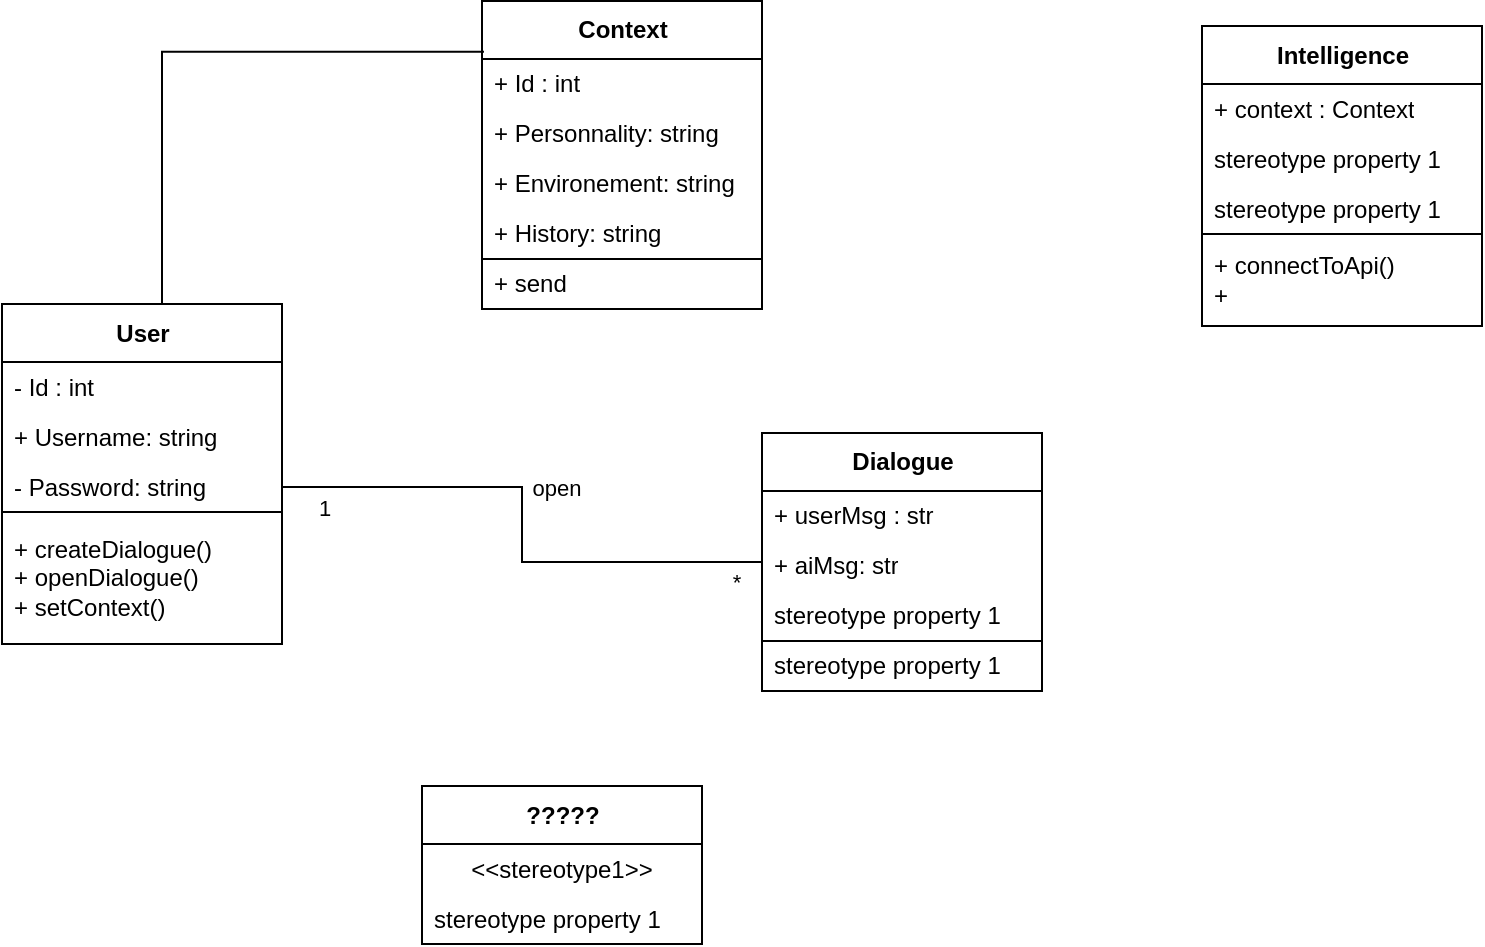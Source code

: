 <mxfile version="20.8.5" type="github">
  <diagram id="luw1hzS2F9wowjt7u07G" name="Page-1">
    <mxGraphModel dx="1400" dy="644" grid="1" gridSize="10" guides="1" tooltips="1" connect="1" arrows="1" fold="1" page="1" pageScale="1" pageWidth="827" pageHeight="1169" math="0" shadow="0">
      <root>
        <mxCell id="0" />
        <mxCell id="1" parent="0" />
        <mxCell id="pxwwKQ32Q-yHa2vPdprm-1" value="Context" style="swimlane;fontStyle=1;align=center;verticalAlign=middle;childLayout=stackLayout;horizontal=1;startSize=29;horizontalStack=0;resizeParent=1;resizeParentMax=0;resizeLast=0;collapsible=0;marginBottom=0;html=1;" vertex="1" parent="1">
          <mxGeometry x="280" y="17.5" width="140" height="154" as="geometry" />
        </mxCell>
        <mxCell id="pxwwKQ32Q-yHa2vPdprm-16" value="+ Id : int" style="text;html=1;strokeColor=none;fillColor=none;align=left;verticalAlign=middle;spacingLeft=4;spacingRight=4;overflow=hidden;rotatable=0;points=[[0,0.5],[1,0.5]];portConstraint=eastwest;" vertex="1" parent="pxwwKQ32Q-yHa2vPdprm-1">
          <mxGeometry y="29" width="140" height="25" as="geometry" />
        </mxCell>
        <mxCell id="pxwwKQ32Q-yHa2vPdprm-23" value="+ Personnality: string" style="text;html=1;strokeColor=none;fillColor=none;align=left;verticalAlign=middle;spacingLeft=4;spacingRight=4;overflow=hidden;rotatable=0;points=[[0,0.5],[1,0.5]];portConstraint=eastwest;" vertex="1" parent="pxwwKQ32Q-yHa2vPdprm-1">
          <mxGeometry y="54" width="140" height="25" as="geometry" />
        </mxCell>
        <mxCell id="pxwwKQ32Q-yHa2vPdprm-22" value="+ Environement: string" style="text;html=1;strokeColor=none;fillColor=none;align=left;verticalAlign=middle;spacingLeft=4;spacingRight=4;overflow=hidden;rotatable=0;points=[[0,0.5],[1,0.5]];portConstraint=eastwest;" vertex="1" parent="pxwwKQ32Q-yHa2vPdprm-1">
          <mxGeometry y="79" width="140" height="25" as="geometry" />
        </mxCell>
        <mxCell id="pxwwKQ32Q-yHa2vPdprm-37" value="+ History: string" style="text;html=1;strokeColor=none;fillColor=none;align=left;verticalAlign=middle;spacingLeft=4;spacingRight=4;overflow=hidden;rotatable=0;points=[[0,0.5],[1,0.5]];portConstraint=eastwest;" vertex="1" parent="pxwwKQ32Q-yHa2vPdprm-1">
          <mxGeometry y="104" width="140" height="25" as="geometry" />
        </mxCell>
        <mxCell id="pxwwKQ32Q-yHa2vPdprm-3" value="+ send" style="text;html=1;strokeColor=default;fillColor=none;align=left;verticalAlign=middle;spacingLeft=4;spacingRight=4;overflow=hidden;rotatable=0;points=[[0,0.5],[1,0.5]];portConstraint=eastwest;" vertex="1" parent="pxwwKQ32Q-yHa2vPdprm-1">
          <mxGeometry y="129" width="140" height="25" as="geometry" />
        </mxCell>
        <mxCell id="pxwwKQ32Q-yHa2vPdprm-4" value="Dialogue" style="swimlane;fontStyle=1;align=center;verticalAlign=middle;childLayout=stackLayout;horizontal=1;startSize=29;horizontalStack=0;resizeParent=1;resizeParentMax=0;resizeLast=0;collapsible=0;marginBottom=0;html=1;" vertex="1" parent="1">
          <mxGeometry x="420" y="233.5" width="140" height="129" as="geometry" />
        </mxCell>
        <mxCell id="pxwwKQ32Q-yHa2vPdprm-6" value="+ userMsg : str" style="text;html=1;strokeColor=none;fillColor=none;align=left;verticalAlign=middle;spacingLeft=4;spacingRight=4;overflow=hidden;rotatable=0;points=[[0,0.5],[1,0.5]];portConstraint=eastwest;" vertex="1" parent="pxwwKQ32Q-yHa2vPdprm-4">
          <mxGeometry y="29" width="140" height="25" as="geometry" />
        </mxCell>
        <mxCell id="pxwwKQ32Q-yHa2vPdprm-47" value="+ aiMsg: str" style="text;html=1;strokeColor=none;fillColor=none;align=left;verticalAlign=middle;spacingLeft=4;spacingRight=4;overflow=hidden;rotatable=0;points=[[0,0.5],[1,0.5]];portConstraint=eastwest;" vertex="1" parent="pxwwKQ32Q-yHa2vPdprm-4">
          <mxGeometry y="54" width="140" height="25" as="geometry" />
        </mxCell>
        <mxCell id="pxwwKQ32Q-yHa2vPdprm-48" value="stereotype property 1" style="text;html=1;strokeColor=none;fillColor=none;align=left;verticalAlign=middle;spacingLeft=4;spacingRight=4;overflow=hidden;rotatable=0;points=[[0,0.5],[1,0.5]];portConstraint=eastwest;" vertex="1" parent="pxwwKQ32Q-yHa2vPdprm-4">
          <mxGeometry y="79" width="140" height="25" as="geometry" />
        </mxCell>
        <mxCell id="pxwwKQ32Q-yHa2vPdprm-49" value="stereotype property 1" style="text;html=1;strokeColor=default;fillColor=none;align=left;verticalAlign=middle;spacingLeft=4;spacingRight=4;overflow=hidden;rotatable=0;points=[[0,0.5],[1,0.5]];portConstraint=eastwest;" vertex="1" parent="pxwwKQ32Q-yHa2vPdprm-4">
          <mxGeometry y="104" width="140" height="25" as="geometry" />
        </mxCell>
        <mxCell id="pxwwKQ32Q-yHa2vPdprm-7" value="?????" style="swimlane;fontStyle=1;align=center;verticalAlign=middle;childLayout=stackLayout;horizontal=1;startSize=29;horizontalStack=0;resizeParent=1;resizeParentMax=0;resizeLast=0;collapsible=0;marginBottom=0;html=1;" vertex="1" parent="1">
          <mxGeometry x="250" y="410" width="140" height="79" as="geometry" />
        </mxCell>
        <mxCell id="pxwwKQ32Q-yHa2vPdprm-8" value="&amp;lt;&amp;lt;stereotype1&amp;gt;&amp;gt;" style="text;html=1;strokeColor=none;fillColor=none;align=center;verticalAlign=middle;spacingLeft=4;spacingRight=4;overflow=hidden;rotatable=0;points=[[0,0.5],[1,0.5]];portConstraint=eastwest;" vertex="1" parent="pxwwKQ32Q-yHa2vPdprm-7">
          <mxGeometry y="29" width="140" height="25" as="geometry" />
        </mxCell>
        <mxCell id="pxwwKQ32Q-yHa2vPdprm-9" value="stereotype property 1" style="text;html=1;strokeColor=none;fillColor=none;align=left;verticalAlign=middle;spacingLeft=4;spacingRight=4;overflow=hidden;rotatable=0;points=[[0,0.5],[1,0.5]];portConstraint=eastwest;" vertex="1" parent="pxwwKQ32Q-yHa2vPdprm-7">
          <mxGeometry y="54" width="140" height="25" as="geometry" />
        </mxCell>
        <mxCell id="pxwwKQ32Q-yHa2vPdprm-12" value="Intelligence" style="swimlane;fontStyle=1;align=center;verticalAlign=middle;childLayout=stackLayout;horizontal=1;startSize=29;horizontalStack=0;resizeParent=1;resizeParentMax=0;resizeLast=0;collapsible=0;marginBottom=0;html=1;" vertex="1" parent="1">
          <mxGeometry x="640" y="30" width="140" height="150" as="geometry" />
        </mxCell>
        <mxCell id="pxwwKQ32Q-yHa2vPdprm-39" value="+ context : Context" style="text;html=1;strokeColor=none;fillColor=none;align=left;verticalAlign=middle;spacingLeft=4;spacingRight=4;overflow=hidden;rotatable=0;points=[[0,0.5],[1,0.5]];portConstraint=eastwest;" vertex="1" parent="pxwwKQ32Q-yHa2vPdprm-12">
          <mxGeometry y="29" width="140" height="25" as="geometry" />
        </mxCell>
        <mxCell id="pxwwKQ32Q-yHa2vPdprm-38" value="stereotype property 1" style="text;html=1;strokeColor=none;fillColor=none;align=left;verticalAlign=middle;spacingLeft=4;spacingRight=4;overflow=hidden;rotatable=0;points=[[0,0.5],[1,0.5]];portConstraint=eastwest;" vertex="1" parent="pxwwKQ32Q-yHa2vPdprm-12">
          <mxGeometry y="54" width="140" height="25" as="geometry" />
        </mxCell>
        <mxCell id="pxwwKQ32Q-yHa2vPdprm-40" value="stereotype property 1" style="text;html=1;strokeColor=none;fillColor=none;align=left;verticalAlign=middle;spacingLeft=4;spacingRight=4;overflow=hidden;rotatable=0;points=[[0,0.5],[1,0.5]];portConstraint=eastwest;" vertex="1" parent="pxwwKQ32Q-yHa2vPdprm-12">
          <mxGeometry y="79" width="140" height="25" as="geometry" />
        </mxCell>
        <mxCell id="pxwwKQ32Q-yHa2vPdprm-14" value="+ connectToApi()&lt;br&gt;+" style="text;html=1;strokeColor=default;fillColor=default;align=left;verticalAlign=middle;spacingLeft=4;spacingRight=4;overflow=hidden;rotatable=0;points=[[0,0.5],[1,0.5]];portConstraint=eastwest;" vertex="1" parent="pxwwKQ32Q-yHa2vPdprm-12">
          <mxGeometry y="104" width="140" height="46" as="geometry" />
        </mxCell>
        <mxCell id="pxwwKQ32Q-yHa2vPdprm-46" style="edgeStyle=orthogonalEdgeStyle;rounded=0;orthogonalLoop=1;jettySize=auto;html=1;entryX=0.007;entryY=0.165;entryDx=0;entryDy=0;entryPerimeter=0;endArrow=none;endFill=0;" edge="1" parent="1" source="pxwwKQ32Q-yHa2vPdprm-27" target="pxwwKQ32Q-yHa2vPdprm-1">
          <mxGeometry relative="1" as="geometry">
            <Array as="points">
              <mxPoint x="120" y="43" />
            </Array>
          </mxGeometry>
        </mxCell>
        <mxCell id="pxwwKQ32Q-yHa2vPdprm-27" value="User" style="swimlane;fontStyle=1;align=center;verticalAlign=middle;childLayout=stackLayout;horizontal=1;startSize=29;horizontalStack=0;resizeParent=1;resizeParentMax=0;resizeLast=0;collapsible=0;marginBottom=0;html=1;" vertex="1" parent="1">
          <mxGeometry x="40" y="169" width="140" height="170" as="geometry" />
        </mxCell>
        <mxCell id="pxwwKQ32Q-yHa2vPdprm-28" value="- Id : int" style="text;html=1;strokeColor=none;fillColor=none;align=left;verticalAlign=middle;spacingLeft=4;spacingRight=4;overflow=hidden;rotatable=0;points=[[0,0.5],[1,0.5]];portConstraint=eastwest;" vertex="1" parent="pxwwKQ32Q-yHa2vPdprm-27">
          <mxGeometry y="29" width="140" height="25" as="geometry" />
        </mxCell>
        <mxCell id="pxwwKQ32Q-yHa2vPdprm-29" value="+ Username: string" style="text;html=1;strokeColor=none;fillColor=none;align=left;verticalAlign=middle;spacingLeft=4;spacingRight=4;overflow=hidden;rotatable=0;points=[[0,0.5],[1,0.5]];portConstraint=eastwest;" vertex="1" parent="pxwwKQ32Q-yHa2vPdprm-27">
          <mxGeometry y="54" width="140" height="25" as="geometry" />
        </mxCell>
        <mxCell id="pxwwKQ32Q-yHa2vPdprm-32" value="- Password: string" style="text;html=1;strokeColor=none;fillColor=none;align=left;verticalAlign=middle;spacingLeft=4;spacingRight=4;overflow=hidden;rotatable=0;points=[[0,0.5],[1,0.5]];portConstraint=eastwest;" vertex="1" parent="pxwwKQ32Q-yHa2vPdprm-27">
          <mxGeometry y="79" width="140" height="25" as="geometry" />
        </mxCell>
        <mxCell id="pxwwKQ32Q-yHa2vPdprm-31" value="+ createDialogue()&lt;br&gt;+ openDialogue()&lt;br&gt;+ setContext()" style="text;html=1;strokeColor=default;fillColor=none;align=left;verticalAlign=middle;spacingLeft=4;spacingRight=4;overflow=hidden;rotatable=0;points=[[0,0.5],[1,0.5]];portConstraint=eastwest;" vertex="1" parent="pxwwKQ32Q-yHa2vPdprm-27">
          <mxGeometry y="104" width="140" height="66" as="geometry" />
        </mxCell>
        <mxCell id="pxwwKQ32Q-yHa2vPdprm-41" style="edgeStyle=orthogonalEdgeStyle;rounded=0;orthogonalLoop=1;jettySize=auto;html=1;entryX=0;entryY=0.5;entryDx=0;entryDy=0;endArrow=none;endFill=0;" edge="1" parent="1" source="pxwwKQ32Q-yHa2vPdprm-32" target="pxwwKQ32Q-yHa2vPdprm-4">
          <mxGeometry relative="1" as="geometry" />
        </mxCell>
        <mxCell id="pxwwKQ32Q-yHa2vPdprm-43" value="open" style="edgeLabel;html=1;align=center;verticalAlign=middle;resizable=0;points=[];" vertex="1" connectable="0" parent="pxwwKQ32Q-yHa2vPdprm-41">
          <mxGeometry x="-0.312" relative="1" as="geometry">
            <mxPoint x="41" as="offset" />
          </mxGeometry>
        </mxCell>
        <mxCell id="pxwwKQ32Q-yHa2vPdprm-44" value="1" style="edgeLabel;html=1;align=center;verticalAlign=middle;resizable=0;points=[];" vertex="1" connectable="0" parent="pxwwKQ32Q-yHa2vPdprm-41">
          <mxGeometry x="-0.851" y="-2" relative="1" as="geometry">
            <mxPoint y="8" as="offset" />
          </mxGeometry>
        </mxCell>
        <mxCell id="pxwwKQ32Q-yHa2vPdprm-45" value="*" style="edgeLabel;html=1;align=center;verticalAlign=middle;resizable=0;points=[];" vertex="1" connectable="0" parent="pxwwKQ32Q-yHa2vPdprm-41">
          <mxGeometry x="0.851" y="-1" relative="1" as="geometry">
            <mxPoint x="7" y="9" as="offset" />
          </mxGeometry>
        </mxCell>
      </root>
    </mxGraphModel>
  </diagram>
</mxfile>
